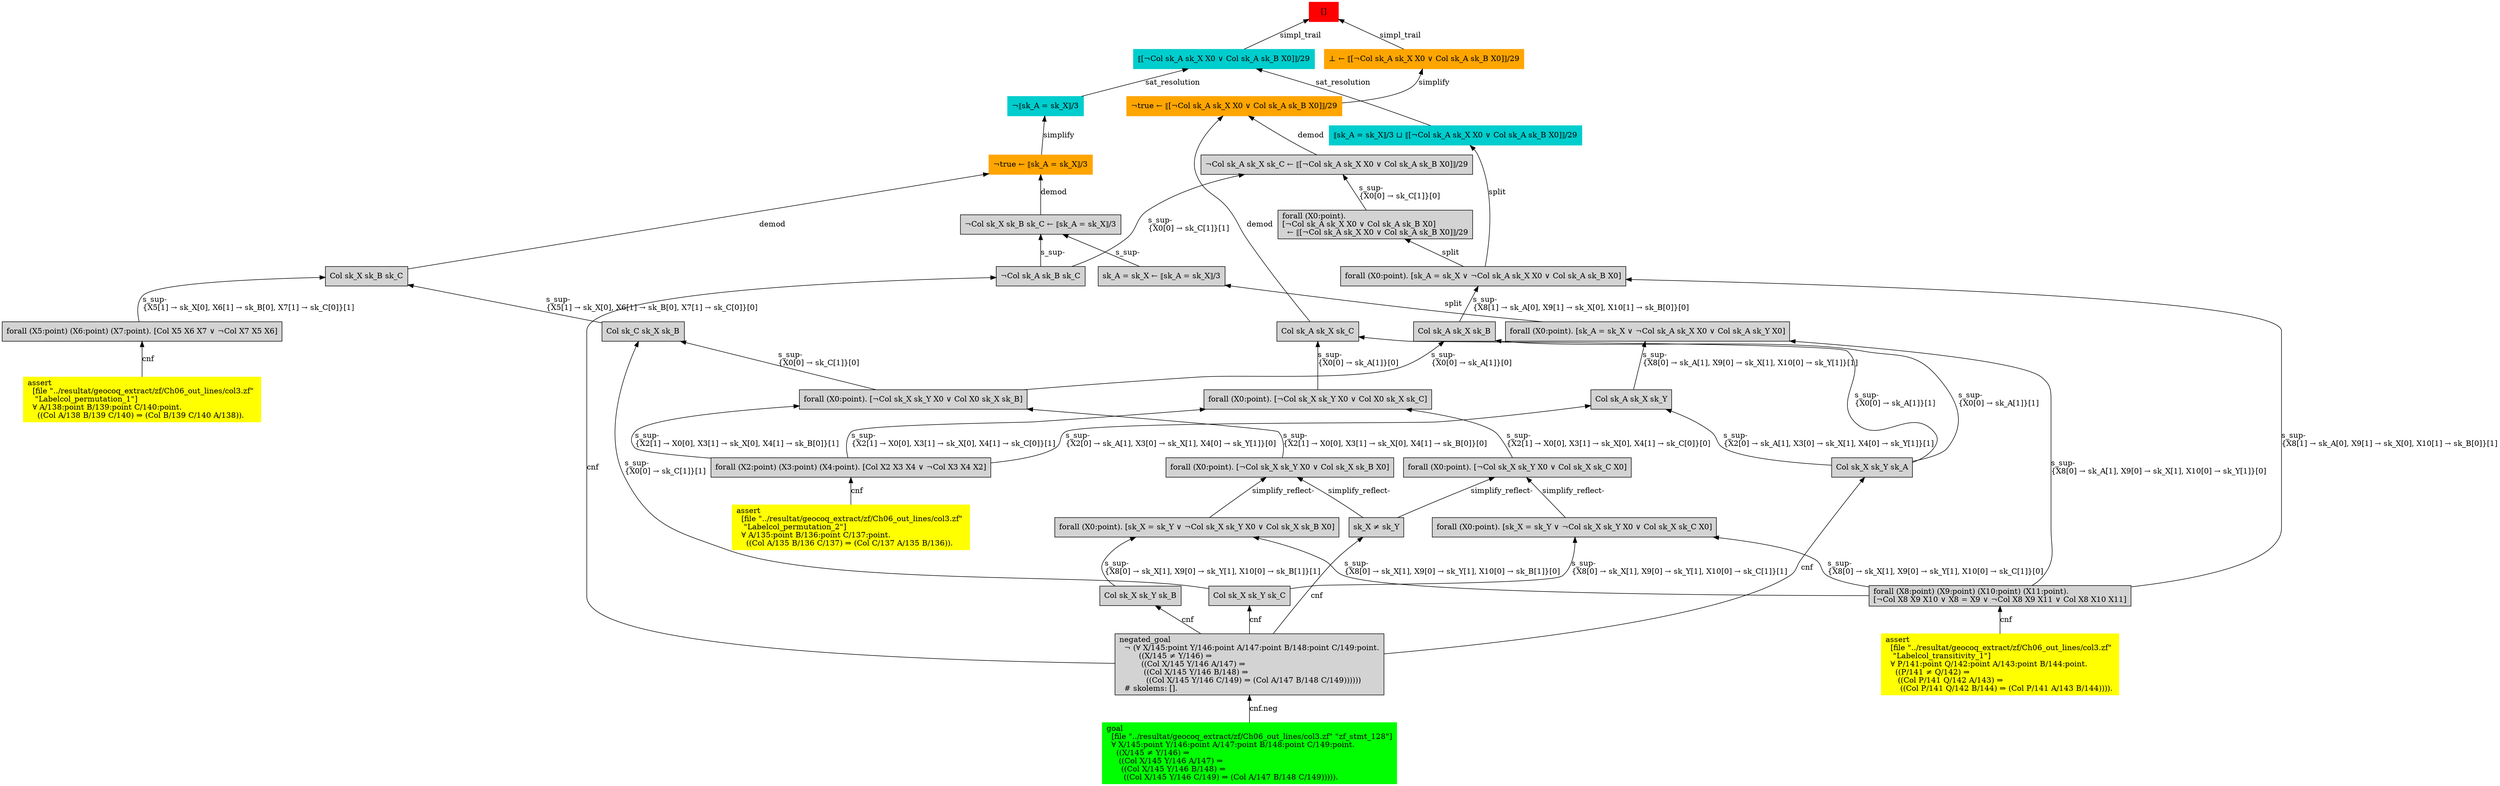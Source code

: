 digraph "unsat_graph" {
  vertex_0 [color=red, label="[]", shape=box, style=filled];
  vertex_0 -> vertex_1 [label="simpl_trail", dir="back"];
  vertex_1 [color=cyan3, shape=box, label="⟦[¬Col sk_A sk_X X0 ∨ Col sk_A sk_B X0]⟧/29\l", style=filled];
  vertex_1 -> vertex_2 [label="sat_resolution", dir="back"];
  vertex_2 [color=cyan3, shape=box, label="¬⟦sk_A = sk_X⟧/3\l", style=filled];
  vertex_2 -> vertex_3 [label="simplify", dir="back"];
  vertex_3 [color=orange, shape=box, label="¬true ← ⟦sk_A = sk_X⟧/3\l", style=filled];
  vertex_3 -> vertex_4 [label="demod", dir="back"];
  vertex_4 [shape=box, label="Col sk_X sk_B sk_C\l", style=filled];
  vertex_4 -> vertex_5 [label="s_sup-\l\{X5[1] → sk_X[0], X6[1] → sk_B[0], X7[1] → sk_C[0]\}[1]\l", dir="back"];
  vertex_5 [shape=box, label="forall (X5:point) (X6:point) (X7:point). [Col X5 X6 X7 ∨ ¬Col X7 X5 X6]\l", style=filled];
  vertex_5 -> vertex_6 [label="cnf", dir="back"];
  vertex_6 [color=yellow, shape=box, label="assert\l  [file \"../resultat/geocoq_extract/zf/Ch06_out_lines/col3.zf\" \l   \"Labelcol_permutation_1\"]\l  ∀ A/138:point B/139:point C/140:point.\l    ((Col A/138 B/139 C/140) ⇒ (Col B/139 C/140 A/138)).\l", style=filled];
  vertex_4 -> vertex_7 [label="s_sup-\l\{X5[1] → sk_X[0], X6[1] → sk_B[0], X7[1] → sk_C[0]\}[0]\l", dir="back"];
  vertex_7 [shape=box, label="Col sk_C sk_X sk_B\l", style=filled];
  vertex_7 -> vertex_8 [label="s_sup-\l\{X0[0] → sk_C[1]\}[0]\l", dir="back"];
  vertex_8 [shape=box, label="forall (X0:point). [¬Col sk_X sk_Y X0 ∨ Col X0 sk_X sk_B]\l", style=filled];
  vertex_8 -> vertex_9 [label="s_sup-\l\{X2[1] → X0[0], X3[1] → sk_X[0], X4[1] → sk_B[0]\}[1]\l", dir="back"];
  vertex_9 [shape=box, label="forall (X2:point) (X3:point) (X4:point). [Col X2 X3 X4 ∨ ¬Col X3 X4 X2]\l", style=filled];
  vertex_9 -> vertex_10 [label="cnf", dir="back"];
  vertex_10 [color=yellow, shape=box, label="assert\l  [file \"../resultat/geocoq_extract/zf/Ch06_out_lines/col3.zf\" \l   \"Labelcol_permutation_2\"]\l  ∀ A/135:point B/136:point C/137:point.\l    ((Col A/135 B/136 C/137) ⇒ (Col C/137 A/135 B/136)).\l", style=filled];
  vertex_8 -> vertex_11 [label="s_sup-\l\{X2[1] → X0[0], X3[1] → sk_X[0], X4[1] → sk_B[0]\}[0]\l", dir="back"];
  vertex_11 [shape=box, label="forall (X0:point). [¬Col sk_X sk_Y X0 ∨ Col sk_X sk_B X0]\l", style=filled];
  vertex_11 -> vertex_12 [label="simplify_reflect-", dir="back"];
  vertex_12 [shape=box, label="sk_X ≠ sk_Y\l", style=filled];
  vertex_12 -> vertex_13 [label="cnf", dir="back"];
  vertex_13 [shape=box, label="negated_goal\l  ¬ (∀ X/145:point Y/146:point A/147:point B/148:point C/149:point.\l        ((X/145 ≠ Y/146) ⇒\l         ((Col X/145 Y/146 A/147) ⇒\l          ((Col X/145 Y/146 B/148) ⇒\l           ((Col X/145 Y/146 C/149) ⇒ (Col A/147 B/148 C/149))))))\l  # skolems: [].\l", style=filled];
  vertex_13 -> vertex_14 [label="cnf.neg", dir="back"];
  vertex_14 [color=green, shape=box, label="goal\l  [file \"../resultat/geocoq_extract/zf/Ch06_out_lines/col3.zf\" \"zf_stmt_128\"]\l  ∀ X/145:point Y/146:point A/147:point B/148:point C/149:point.\l    ((X/145 ≠ Y/146) ⇒\l     ((Col X/145 Y/146 A/147) ⇒\l      ((Col X/145 Y/146 B/148) ⇒\l       ((Col X/145 Y/146 C/149) ⇒ (Col A/147 B/148 C/149))))).\l", style=filled];
  vertex_11 -> vertex_15 [label="simplify_reflect-", dir="back"];
  vertex_15 [shape=box, label="forall (X0:point). [sk_X = sk_Y ∨ ¬Col sk_X sk_Y X0 ∨ Col sk_X sk_B X0]\l", style=filled];
  vertex_15 -> vertex_16 [label="s_sup-\l\{X8[0] → sk_X[1], X9[0] → sk_Y[1], X10[0] → sk_B[1]\}[0]\l", dir="back"];
  vertex_16 [shape=box, label="forall (X8:point) (X9:point) (X10:point) (X11:point).\l[¬Col X8 X9 X10 ∨ X8 = X9 ∨ ¬Col X8 X9 X11 ∨ Col X8 X10 X11]\l", style=filled];
  vertex_16 -> vertex_17 [label="cnf", dir="back"];
  vertex_17 [color=yellow, shape=box, label="assert\l  [file \"../resultat/geocoq_extract/zf/Ch06_out_lines/col3.zf\" \l   \"Labelcol_transitivity_1\"]\l  ∀ P/141:point Q/142:point A/143:point B/144:point.\l    ((P/141 ≠ Q/142) ⇒\l     ((Col P/141 Q/142 A/143) ⇒\l      ((Col P/141 Q/142 B/144) ⇒ (Col P/141 A/143 B/144)))).\l", style=filled];
  vertex_15 -> vertex_18 [label="s_sup-\l\{X8[0] → sk_X[1], X9[0] → sk_Y[1], X10[0] → sk_B[1]\}[1]\l", dir="back"];
  vertex_18 [shape=box, label="Col sk_X sk_Y sk_B\l", style=filled];
  vertex_18 -> vertex_13 [label="cnf", dir="back"];
  vertex_7 -> vertex_19 [label="s_sup-\l\{X0[0] → sk_C[1]\}[1]\l", dir="back"];
  vertex_19 [shape=box, label="Col sk_X sk_Y sk_C\l", style=filled];
  vertex_19 -> vertex_13 [label="cnf", dir="back"];
  vertex_3 -> vertex_20 [label="demod", dir="back"];
  vertex_20 [shape=box, label="¬Col sk_X sk_B sk_C ← ⟦sk_A = sk_X⟧/3\l", style=filled];
  vertex_20 -> vertex_21 [label="s_sup-\l", dir="back"];
  vertex_21 [shape=box, label="¬Col sk_A sk_B sk_C\l", style=filled];
  vertex_21 -> vertex_13 [label="cnf", dir="back"];
  vertex_20 -> vertex_22 [label="s_sup-\l", dir="back"];
  vertex_22 [shape=box, label="sk_A = sk_X ← ⟦sk_A = sk_X⟧/3\l", style=filled];
  vertex_22 -> vertex_23 [label="split", dir="back"];
  vertex_23 [shape=box, label="forall (X0:point). [sk_A = sk_X ∨ ¬Col sk_A sk_X X0 ∨ Col sk_A sk_Y X0]\l", style=filled];
  vertex_23 -> vertex_16 [label="s_sup-\l\{X8[0] → sk_A[1], X9[0] → sk_X[1], X10[0] → sk_Y[1]\}[0]\l", dir="back"];
  vertex_23 -> vertex_24 [label="s_sup-\l\{X8[0] → sk_A[1], X9[0] → sk_X[1], X10[0] → sk_Y[1]\}[1]\l", dir="back"];
  vertex_24 [shape=box, label="Col sk_A sk_X sk_Y\l", style=filled];
  vertex_24 -> vertex_9 [label="s_sup-\l\{X2[0] → sk_A[1], X3[0] → sk_X[1], X4[0] → sk_Y[1]\}[0]\l", dir="back"];
  vertex_24 -> vertex_25 [label="s_sup-\l\{X2[0] → sk_A[1], X3[0] → sk_X[1], X4[0] → sk_Y[1]\}[1]\l", dir="back"];
  vertex_25 [shape=box, label="Col sk_X sk_Y sk_A\l", style=filled];
  vertex_25 -> vertex_13 [label="cnf", dir="back"];
  vertex_1 -> vertex_26 [label="sat_resolution", dir="back"];
  vertex_26 [color=cyan3, shape=box, label="⟦sk_A = sk_X⟧/3 ⊔ ⟦[¬Col sk_A sk_X X0 ∨ Col sk_A sk_B X0]⟧/29\l", style=filled];
  vertex_26 -> vertex_27 [label="split", dir="back"];
  vertex_27 [shape=box, label="forall (X0:point). [sk_A = sk_X ∨ ¬Col sk_A sk_X X0 ∨ Col sk_A sk_B X0]\l", style=filled];
  vertex_27 -> vertex_16 [label="s_sup-\l\{X8[1] → sk_A[0], X9[1] → sk_X[0], X10[1] → sk_B[0]\}[1]\l", dir="back"];
  vertex_27 -> vertex_28 [label="s_sup-\l\{X8[1] → sk_A[0], X9[1] → sk_X[0], X10[1] → sk_B[0]\}[0]\l", dir="back"];
  vertex_28 [shape=box, label="Col sk_A sk_X sk_B\l", style=filled];
  vertex_28 -> vertex_8 [label="s_sup-\l\{X0[0] → sk_A[1]\}[0]\l", dir="back"];
  vertex_28 -> vertex_25 [label="s_sup-\l\{X0[0] → sk_A[1]\}[1]\l", dir="back"];
  vertex_0 -> vertex_29 [label="simpl_trail", dir="back"];
  vertex_29 [color=orange, shape=box, label="⊥ ← ⟦[¬Col sk_A sk_X X0 ∨ Col sk_A sk_B X0]⟧/29\l", style=filled];
  vertex_29 -> vertex_30 [label="simplify", dir="back"];
  vertex_30 [color=orange, shape=box, label="¬true ← ⟦[¬Col sk_A sk_X X0 ∨ Col sk_A sk_B X0]⟧/29\l", style=filled];
  vertex_30 -> vertex_31 [label="demod", dir="back"];
  vertex_31 [shape=box, label="Col sk_A sk_X sk_C\l", style=filled];
  vertex_31 -> vertex_32 [label="s_sup-\l\{X0[0] → sk_A[1]\}[0]\l", dir="back"];
  vertex_32 [shape=box, label="forall (X0:point). [¬Col sk_X sk_Y X0 ∨ Col X0 sk_X sk_C]\l", style=filled];
  vertex_32 -> vertex_9 [label="s_sup-\l\{X2[1] → X0[0], X3[1] → sk_X[0], X4[1] → sk_C[0]\}[1]\l", dir="back"];
  vertex_32 -> vertex_33 [label="s_sup-\l\{X2[1] → X0[0], X3[1] → sk_X[0], X4[1] → sk_C[0]\}[0]\l", dir="back"];
  vertex_33 [shape=box, label="forall (X0:point). [¬Col sk_X sk_Y X0 ∨ Col sk_X sk_C X0]\l", style=filled];
  vertex_33 -> vertex_12 [label="simplify_reflect-", dir="back"];
  vertex_33 -> vertex_34 [label="simplify_reflect-", dir="back"];
  vertex_34 [shape=box, label="forall (X0:point). [sk_X = sk_Y ∨ ¬Col sk_X sk_Y X0 ∨ Col sk_X sk_C X0]\l", style=filled];
  vertex_34 -> vertex_16 [label="s_sup-\l\{X8[0] → sk_X[1], X9[0] → sk_Y[1], X10[0] → sk_C[1]\}[0]\l", dir="back"];
  vertex_34 -> vertex_19 [label="s_sup-\l\{X8[0] → sk_X[1], X9[0] → sk_Y[1], X10[0] → sk_C[1]\}[1]\l", dir="back"];
  vertex_31 -> vertex_25 [label="s_sup-\l\{X0[0] → sk_A[1]\}[1]\l", dir="back"];
  vertex_30 -> vertex_35 [label="demod", dir="back"];
  vertex_35 [shape=box, label="¬Col sk_A sk_X sk_C ← ⟦[¬Col sk_A sk_X X0 ∨ Col sk_A sk_B X0]⟧/29\l", style=filled];
  vertex_35 -> vertex_21 [label="s_sup-\l\{X0[0] → sk_C[1]\}[1]\l", dir="back"];
  vertex_35 -> vertex_36 [label="s_sup-\l\{X0[0] → sk_C[1]\}[0]\l", dir="back"];
  vertex_36 [shape=box, label="forall (X0:point).\l[¬Col sk_A sk_X X0 ∨ Col sk_A sk_B X0]\l  ← ⟦[¬Col sk_A sk_X X0 ∨ Col sk_A sk_B X0]⟧/29\l", style=filled];
  vertex_36 -> vertex_27 [label="split", dir="back"];
  }


